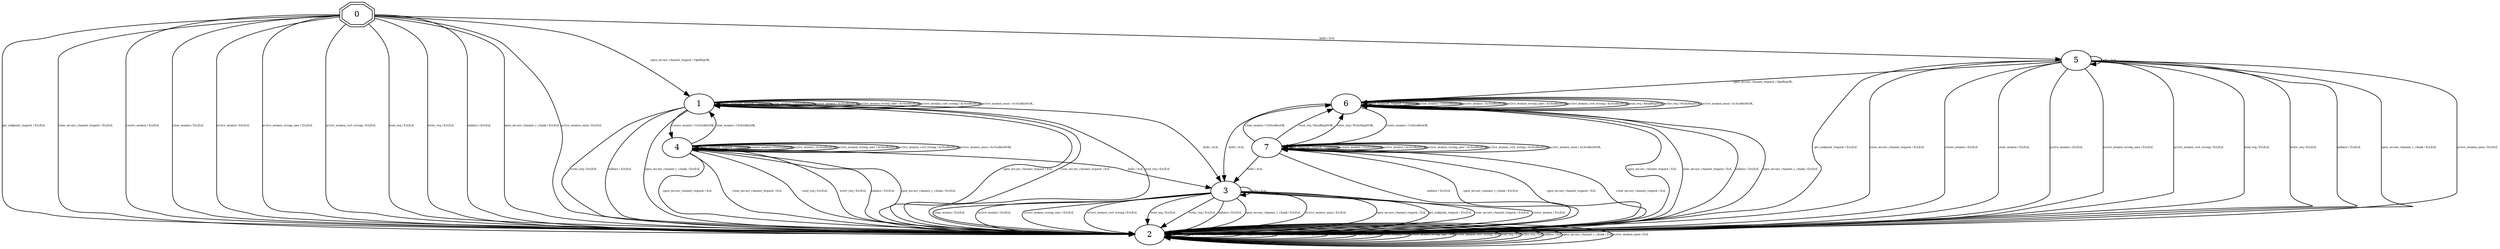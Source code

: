 digraph "Automata" {
"0" [shape=doubleoctagon, style=filled, fillcolor=white, URL="0"];
"2" [shape=ellipse, style=filled, fillcolor=white, URL="2"];
"1" [shape=ellipse, style=filled, fillcolor=white, URL="1"];
"4" [shape=ellipse, style=filled, fillcolor=white, URL="4"];
"3" [shape=ellipse, style=filled, fillcolor=white, URL="3"];
"5" [shape=ellipse, style=filled, fillcolor=white, URL="5"];
"6" [shape=ellipse, style=filled, fillcolor=white, URL="6"];
"7" [shape=ellipse, style=filled, fillcolor=white, URL="7"];
"0" -> "5" [fontsize=5, label="hello / Ack,", URL="t0"];
"0" -> "1" [fontsize=5, label="open_secure_channel_request / OpnRepOK,", URL="t1"];
"0" -> "2" [fontsize=5, label="get_endpoint_request / Err,Eof,", URL="t3"];
"0" -> "2" [fontsize=5, label="close_secure_channel_request / Err,Eof,", URL="t4"];
"0" -> "2" [fontsize=5, label="create_session / Err,Eof,", URL="t5"];
"0" -> "2" [fontsize=5, label="close_session / Err,Eof,", URL="t6"];
"0" -> "2" [fontsize=5, label="active_session / Err,Eof,", URL="t7"];
"0" -> "2" [fontsize=5, label="active_session_wrong_user / Err,Eof,", URL="t8"];
"0" -> "2" [fontsize=5, label="active_session_cert_wrong / Err,Eof,", URL="t9"];
"0" -> "2" [fontsize=5, label="read_req / Err,Eof,", URL="t10"];
"0" -> "2" [fontsize=5, label="write_req / Err,Eof,", URL="t11"];
"0" -> "2" [fontsize=5, label="nullsize / Err,Eof,", URL="t12"];
"0" -> "2" [fontsize=5, label="open_secure_channel_c_chunk / Err,Eof,", URL="t13"];
"0" -> "2" [fontsize=5, label="active_session_anon / Err,Eof,", URL="t14"];
"2" -> "2" [fontsize=5, label="hello / Eof,", URL="t30"];
"2" -> "2" [fontsize=5, label="open_secure_channel_request / Eof,", URL="t31"];
"2" -> "2" [fontsize=5, label="get_endpoint_request / Eof,", URL="t33"];
"2" -> "2" [fontsize=5, label="close_secure_channel_request / Eof,", URL="t34"];
"2" -> "2" [fontsize=5, label="create_session / Eof,", URL="t35"];
"2" -> "2" [fontsize=5, label="close_session / Eof,", URL="t36"];
"2" -> "2" [fontsize=5, label="active_session / Eof,", URL="t37"];
"2" -> "2" [fontsize=5, label="active_session_wrong_user / Eof,", URL="t38"];
"2" -> "2" [fontsize=5, label="active_session_cert_wrong / Eof,", URL="t39"];
"2" -> "2" [fontsize=5, label="read_req / Eof,", URL="t40"];
"2" -> "2" [fontsize=5, label="write_req / Eof,", URL="t41"];
"2" -> "2" [fontsize=5, label="nullsize / Eof,", URL="t42"];
"2" -> "2" [fontsize=5, label="open_secure_channel_c_chunk / Eof,", URL="t43"];
"2" -> "2" [fontsize=5, label="active_session_anon / Eof,", URL="t44"];
"1" -> "3" [fontsize=5, label="hello / Ack,", URL="t15"];
"1" -> "2" [fontsize=5, label="open_secure_channel_request / Eof,", URL="t16"];
"1" -> "1" [fontsize=5, label="get_endpoint_request / GepResOK,", URL="t18"];
"1" -> "2" [fontsize=5, label="close_secure_channel_request / Eof,", URL="t19"];
"1" -> "4" [fontsize=5, label="create_session / CreSesResOK,", URL="t20"];
"1" -> "1" [fontsize=5, label="close_session / CloSesResNOK,", URL="t21"];
"1" -> "1" [fontsize=5, label="active_session / AcSesResNOK,", URL="t22"];
"1" -> "1" [fontsize=5, label="active_session_wrong_user / AcSesResNOK,", URL="t23"];
"1" -> "1" [fontsize=5, label="active_session_cert_wrong / AcSesResNOK,", URL="t24"];
"1" -> "2" [fontsize=5, label="read_req / Err,Eof,", URL="t25"];
"1" -> "2" [fontsize=5, label="write_req / Err,Eof,", URL="t26"];
"1" -> "2" [fontsize=5, label="nullsize / Err,Eof,", URL="t27"];
"1" -> "2" [fontsize=5, label="open_secure_channel_c_chunk / Err,Eof,", URL="t28"];
"1" -> "1" [fontsize=5, label="active_session_anon / AcSesResNOK,", URL="t29"];
"4" -> "3" [fontsize=5, label="hello / Ack,", URL="t60"];
"4" -> "2" [fontsize=5, label="open_secure_channel_request / Eof,", URL="t61"];
"4" -> "4" [fontsize=5, label="get_endpoint_request / GepResOK,", URL="t63"];
"4" -> "2" [fontsize=5, label="close_secure_channel_request / Eof,", URL="t64"];
"4" -> "4" [fontsize=5, label="create_session / CreSesResOK,", URL="t65"];
"4" -> "1" [fontsize=5, label="close_session / CloSesResOK,", URL="t66"];
"4" -> "4" [fontsize=5, label="active_session / AcSesResNOK,", URL="t67"];
"4" -> "4" [fontsize=5, label="active_session_wrong_user / AcSesResNOK,", URL="t68"];
"4" -> "4" [fontsize=5, label="active_session_cert_wrong / AcSesResNOK,", URL="t69"];
"4" -> "2" [fontsize=5, label="read_req / Err,Eof,", URL="t70"];
"4" -> "2" [fontsize=5, label="write_req / Err,Eof,", URL="t71"];
"4" -> "2" [fontsize=5, label="nullsize / Err,Eof,", URL="t72"];
"4" -> "2" [fontsize=5, label="open_secure_channel_c_chunk / Err,Eof,", URL="t73"];
"4" -> "4" [fontsize=5, label="active_session_anon / AcSesResNOK,", URL="t74"];
"3" -> "3" [fontsize=5, label="hello / Ack,", URL="t45"];
"3" -> "2" [fontsize=5, label="open_secure_channel_request / Eof,", URL="t46"];
"3" -> "2" [fontsize=5, label="get_endpoint_request / Err,Eof,", URL="t48"];
"3" -> "2" [fontsize=5, label="close_secure_channel_request / Err,Eof,", URL="t49"];
"3" -> "2" [fontsize=5, label="create_session / Err,Eof,", URL="t50"];
"3" -> "2" [fontsize=5, label="close_session / Err,Eof,", URL="t51"];
"3" -> "2" [fontsize=5, label="active_session / Err,Eof,", URL="t52"];
"3" -> "2" [fontsize=5, label="active_session_wrong_user / Err,Eof,", URL="t53"];
"3" -> "2" [fontsize=5, label="active_session_cert_wrong / Err,Eof,", URL="t54"];
"3" -> "2" [fontsize=5, label="read_req / Err,Eof,", URL="t55"];
"3" -> "2" [fontsize=5, label="write_req / Err,Eof,", URL="t56"];
"3" -> "2" [fontsize=5, label="nullsize / Err,Eof,", URL="t57"];
"3" -> "2" [fontsize=5, label="open_secure_channel_c_chunk / Err,Eof,", URL="t58"];
"3" -> "2" [fontsize=5, label="active_session_anon / Err,Eof,", URL="t59"];
"5" -> "5" [fontsize=5, label="hello / Ack,", URL="t75"];
"5" -> "6" [fontsize=5, label="open_secure_channel_request / OpnRepOK,", URL="t76"];
"5" -> "2" [fontsize=5, label="get_endpoint_request / Err,Eof,", URL="t78"];
"5" -> "2" [fontsize=5, label="close_secure_channel_request / Err,Eof,", URL="t79"];
"5" -> "2" [fontsize=5, label="create_session / Err,Eof,", URL="t80"];
"5" -> "2" [fontsize=5, label="close_session / Err,Eof,", URL="t81"];
"5" -> "2" [fontsize=5, label="active_session / Err,Eof,", URL="t82"];
"5" -> "2" [fontsize=5, label="active_session_wrong_user / Err,Eof,", URL="t83"];
"5" -> "2" [fontsize=5, label="active_session_cert_wrong / Err,Eof,", URL="t84"];
"5" -> "2" [fontsize=5, label="read_req / Err,Eof,", URL="t85"];
"5" -> "2" [fontsize=5, label="write_req / Err,Eof,", URL="t86"];
"5" -> "2" [fontsize=5, label="nullsize / Err,Eof,", URL="t87"];
"5" -> "2" [fontsize=5, label="open_secure_channel_c_chunk / Err,Eof,", URL="t88"];
"5" -> "2" [fontsize=5, label="active_session_anon / Err,Eof,", URL="t89"];
"6" -> "3" [fontsize=5, label="hello / Ack,", URL="t90"];
"6" -> "2" [fontsize=5, label="open_secure_channel_request / Eof,", URL="t91"];
"6" -> "6" [fontsize=5, label="get_endpoint_request / GepResOK,", URL="t93"];
"6" -> "2" [fontsize=5, label="close_secure_channel_request / Eof,", URL="t94"];
"6" -> "7" [fontsize=5, label="create_session / CreSesResOK,", URL="t95"];
"6" -> "6" [fontsize=5, label="close_session / CloSesResNOK,", URL="t96"];
"6" -> "6" [fontsize=5, label="active_session / AcSesResNOK,", URL="t97"];
"6" -> "6" [fontsize=5, label="active_session_wrong_user / AcSesResNOK,", URL="t98"];
"6" -> "6" [fontsize=5, label="active_session_cert_wrong / AcSesResNOK,", URL="t99"];
"6" -> "6" [fontsize=5, label="read_req / ReadRepNOK,", URL="t100"];
"6" -> "6" [fontsize=5, label="write_req / WriteRepNOK,", URL="t101"];
"6" -> "2" [fontsize=5, label="nullsize / Err,Eof,", URL="t102"];
"6" -> "2" [fontsize=5, label="open_secure_channel_c_chunk / Err,Eof,", URL="t103"];
"6" -> "6" [fontsize=5, label="active_session_anon / AcSesResNOK,", URL="t104"];
"7" -> "3" [fontsize=5, label="hello / Ack,", URL="t105"];
"7" -> "2" [fontsize=5, label="open_secure_channel_request / Eof,", URL="t106"];
"7" -> "7" [fontsize=5, label="get_endpoint_request / GepResOK,", URL="t108"];
"7" -> "2" [fontsize=5, label="close_secure_channel_request / Eof,", URL="t109"];
"7" -> "7" [fontsize=5, label="create_session / CreSesResOK,", URL="t110"];
"7" -> "6" [fontsize=5, label="close_session / CloSesResOK,", URL="t111"];
"7" -> "7" [fontsize=5, label="active_session / AcSesResNOK,", URL="t112"];
"7" -> "7" [fontsize=5, label="active_session_wrong_user / AcSesResNOK,", URL="t113"];
"7" -> "7" [fontsize=5, label="active_session_cert_wrong / AcSesResNOK,", URL="t114"];
"7" -> "6" [fontsize=5, label="read_req / ReadRepNOK,", URL="t115"];
"7" -> "6" [fontsize=5, label="write_req / WriteRepNOK,", URL="t116"];
"7" -> "2" [fontsize=5, label="nullsize / Err,Eof,", URL="t117"];
"7" -> "2" [fontsize=5, label="open_secure_channel_c_chunk / Err,Eof,", URL="t118"];
"7" -> "7" [fontsize=5, label="active_session_anon / AcSesResNOK,", URL="t119"];
}